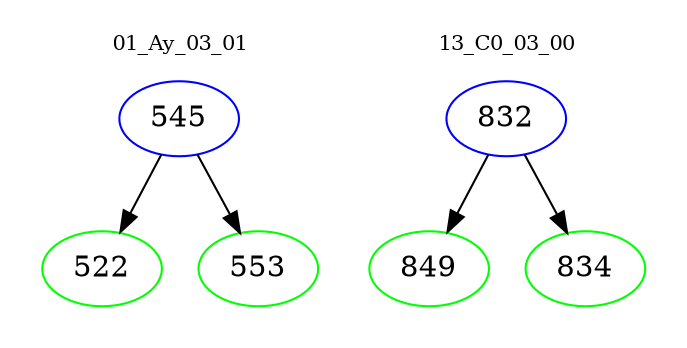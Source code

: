 digraph{
subgraph cluster_0 {
color = white
label = "01_Ay_03_01";
fontsize=10;
T0_545 [label="545", color="blue"]
T0_545 -> T0_522 [color="black"]
T0_522 [label="522", color="green"]
T0_545 -> T0_553 [color="black"]
T0_553 [label="553", color="green"]
}
subgraph cluster_1 {
color = white
label = "13_C0_03_00";
fontsize=10;
T1_832 [label="832", color="blue"]
T1_832 -> T1_849 [color="black"]
T1_849 [label="849", color="green"]
T1_832 -> T1_834 [color="black"]
T1_834 [label="834", color="green"]
}
}
